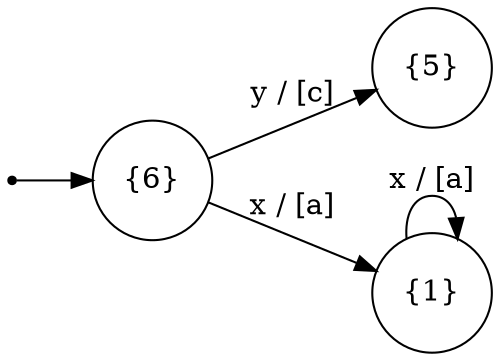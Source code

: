 digraph MealyAutomate {
rankdir=LR;
size=8.5;
    node [shape = point]; qinit;
node [shape = circle];
    qinit -> "{6}";
    "{6}" -> "{5}" [label="y / [c]"];
    "{1}" -> "{1}" [label="x / [a]"];
    "{6}" -> "{1}" [label="x / [a]"];
}
